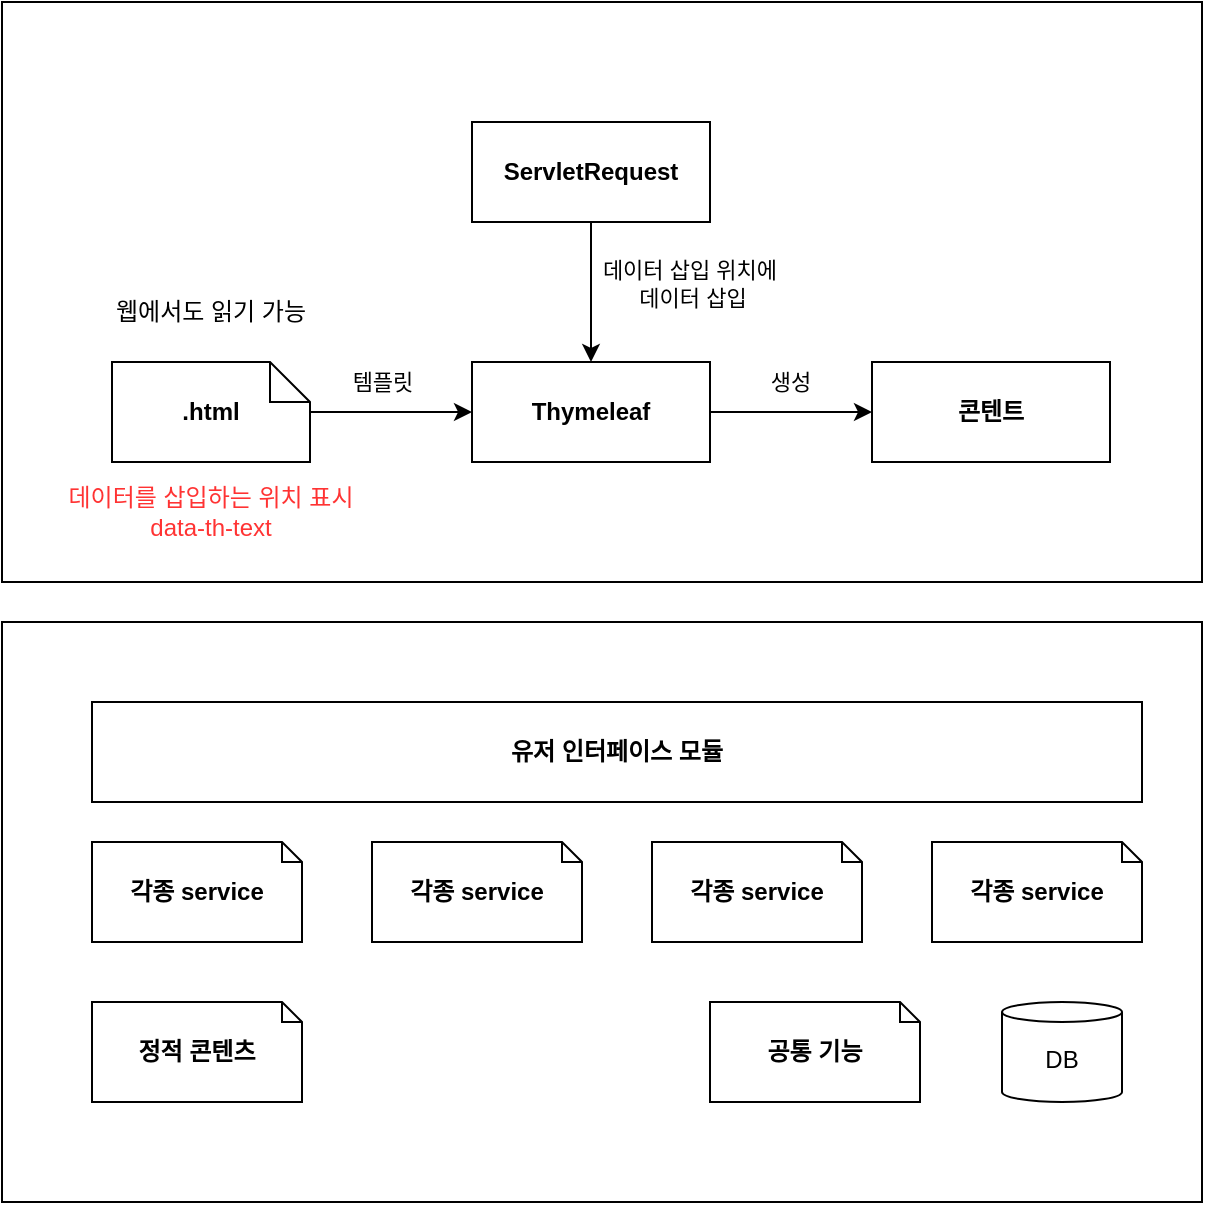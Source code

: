 <mxfile version="24.6.4" type="device">
  <diagram name="페이지-1" id="Eb-fghjegC1z97YQD37V">
    <mxGraphModel dx="1224" dy="931" grid="1" gridSize="10" guides="1" tooltips="1" connect="1" arrows="1" fold="1" page="1" pageScale="1" pageWidth="827" pageHeight="1169" math="0" shadow="0">
      <root>
        <mxCell id="0" />
        <mxCell id="1" parent="0" />
        <mxCell id="w-kAKC5IR4dSsOKk3QCK-1" value="" style="rounded=0;whiteSpace=wrap;html=1;" vertex="1" parent="1">
          <mxGeometry x="100" y="60" width="600" height="290" as="geometry" />
        </mxCell>
        <mxCell id="w-kAKC5IR4dSsOKk3QCK-2" value="" style="edgeStyle=orthogonalEdgeStyle;rounded=0;orthogonalLoop=1;jettySize=auto;html=1;" edge="1" parent="1" source="w-kAKC5IR4dSsOKk3QCK-4" target="w-kAKC5IR4dSsOKk3QCK-7">
          <mxGeometry relative="1" as="geometry" />
        </mxCell>
        <mxCell id="w-kAKC5IR4dSsOKk3QCK-3" value="템플릿" style="edgeLabel;html=1;align=center;verticalAlign=middle;resizable=0;points=[];" vertex="1" connectable="0" parent="w-kAKC5IR4dSsOKk3QCK-2">
          <mxGeometry x="-0.125" y="3" relative="1" as="geometry">
            <mxPoint y="-12" as="offset" />
          </mxGeometry>
        </mxCell>
        <mxCell id="w-kAKC5IR4dSsOKk3QCK-4" value=".html" style="shape=note;size=20;whiteSpace=wrap;html=1;fontStyle=1" vertex="1" parent="1">
          <mxGeometry x="155" y="240" width="99" height="50" as="geometry" />
        </mxCell>
        <mxCell id="w-kAKC5IR4dSsOKk3QCK-5" value="" style="edgeStyle=orthogonalEdgeStyle;rounded=0;orthogonalLoop=1;jettySize=auto;html=1;" edge="1" parent="1" source="w-kAKC5IR4dSsOKk3QCK-7" target="w-kAKC5IR4dSsOKk3QCK-8">
          <mxGeometry relative="1" as="geometry" />
        </mxCell>
        <mxCell id="w-kAKC5IR4dSsOKk3QCK-6" value="생성" style="edgeLabel;html=1;align=center;verticalAlign=middle;resizable=0;points=[];" vertex="1" connectable="0" parent="w-kAKC5IR4dSsOKk3QCK-5">
          <mxGeometry x="-0.025" y="2" relative="1" as="geometry">
            <mxPoint y="-13" as="offset" />
          </mxGeometry>
        </mxCell>
        <mxCell id="w-kAKC5IR4dSsOKk3QCK-7" value="Thymeleaf" style="html=1;whiteSpace=wrap;fontStyle=1" vertex="1" parent="1">
          <mxGeometry x="335" y="240" width="119" height="50" as="geometry" />
        </mxCell>
        <mxCell id="w-kAKC5IR4dSsOKk3QCK-8" value="콘텐트" style="html=1;whiteSpace=wrap;fontStyle=1" vertex="1" parent="1">
          <mxGeometry x="535" y="240" width="119" height="50" as="geometry" />
        </mxCell>
        <mxCell id="w-kAKC5IR4dSsOKk3QCK-9" value="" style="edgeStyle=orthogonalEdgeStyle;rounded=0;orthogonalLoop=1;jettySize=auto;html=1;" edge="1" parent="1" source="w-kAKC5IR4dSsOKk3QCK-11" target="w-kAKC5IR4dSsOKk3QCK-7">
          <mxGeometry relative="1" as="geometry" />
        </mxCell>
        <mxCell id="w-kAKC5IR4dSsOKk3QCK-10" value="데이터 삽입 위치에&amp;nbsp;&lt;div&gt;데이터 삽입&lt;/div&gt;" style="edgeLabel;html=1;align=center;verticalAlign=middle;resizable=0;points=[];" vertex="1" connectable="0" parent="w-kAKC5IR4dSsOKk3QCK-9">
          <mxGeometry x="-0.114" y="4" relative="1" as="geometry">
            <mxPoint x="46" as="offset" />
          </mxGeometry>
        </mxCell>
        <mxCell id="w-kAKC5IR4dSsOKk3QCK-11" value="ServletRequest" style="html=1;whiteSpace=wrap;fontStyle=1" vertex="1" parent="1">
          <mxGeometry x="335" y="120" width="119" height="50" as="geometry" />
        </mxCell>
        <mxCell id="w-kAKC5IR4dSsOKk3QCK-12" value="데이터를 삽입하는 위치 표시&lt;div&gt;data-th-text&lt;/div&gt;" style="text;html=1;align=center;verticalAlign=middle;whiteSpace=wrap;rounded=0;fontColor=#FF3333;" vertex="1" parent="1">
          <mxGeometry x="130" y="300" width="149" height="30" as="geometry" />
        </mxCell>
        <mxCell id="w-kAKC5IR4dSsOKk3QCK-13" value="웹에서도 읽기 가능" style="text;html=1;align=center;verticalAlign=middle;whiteSpace=wrap;rounded=0;" vertex="1" parent="1">
          <mxGeometry x="130" y="200" width="149" height="30" as="geometry" />
        </mxCell>
        <mxCell id="w-kAKC5IR4dSsOKk3QCK-14" value="" style="rounded=0;whiteSpace=wrap;html=1;" vertex="1" parent="1">
          <mxGeometry x="100" y="370" width="600" height="290" as="geometry" />
        </mxCell>
        <mxCell id="w-kAKC5IR4dSsOKk3QCK-15" value="유저 인터페이스 모듈" style="html=1;whiteSpace=wrap;fontStyle=1" vertex="1" parent="1">
          <mxGeometry x="145" y="410" width="525" height="50" as="geometry" />
        </mxCell>
        <mxCell id="w-kAKC5IR4dSsOKk3QCK-16" value="각종 service" style="shape=note;size=10;whiteSpace=wrap;html=1;fontStyle=1" vertex="1" parent="1">
          <mxGeometry x="145" y="480" width="105" height="50" as="geometry" />
        </mxCell>
        <mxCell id="w-kAKC5IR4dSsOKk3QCK-17" value="공통 기능" style="shape=note;size=10;whiteSpace=wrap;html=1;fontStyle=1" vertex="1" parent="1">
          <mxGeometry x="454" y="560" width="105" height="50" as="geometry" />
        </mxCell>
        <mxCell id="w-kAKC5IR4dSsOKk3QCK-18" value="DB" style="shape=cylinder3;whiteSpace=wrap;html=1;boundedLbl=1;backgroundOutline=1;size=5;" vertex="1" parent="1">
          <mxGeometry x="600" y="560" width="60" height="50" as="geometry" />
        </mxCell>
        <mxCell id="w-kAKC5IR4dSsOKk3QCK-19" value="정적 콘텐츠" style="shape=note;size=10;whiteSpace=wrap;html=1;fontStyle=1" vertex="1" parent="1">
          <mxGeometry x="145" y="560" width="105" height="50" as="geometry" />
        </mxCell>
        <mxCell id="w-kAKC5IR4dSsOKk3QCK-20" value="각종 service" style="shape=note;size=10;whiteSpace=wrap;html=1;fontStyle=1" vertex="1" parent="1">
          <mxGeometry x="285" y="480" width="105" height="50" as="geometry" />
        </mxCell>
        <mxCell id="w-kAKC5IR4dSsOKk3QCK-21" value="각종 service" style="shape=note;size=10;whiteSpace=wrap;html=1;fontStyle=1" vertex="1" parent="1">
          <mxGeometry x="425" y="480" width="105" height="50" as="geometry" />
        </mxCell>
        <mxCell id="w-kAKC5IR4dSsOKk3QCK-22" value="각종 service" style="shape=note;size=10;whiteSpace=wrap;html=1;fontStyle=1" vertex="1" parent="1">
          <mxGeometry x="565" y="480" width="105" height="50" as="geometry" />
        </mxCell>
      </root>
    </mxGraphModel>
  </diagram>
</mxfile>
